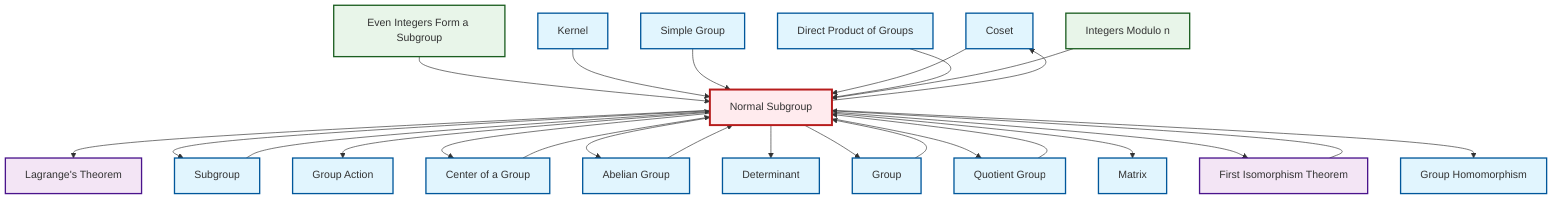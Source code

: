 graph TD
    classDef definition fill:#e1f5fe,stroke:#01579b,stroke-width:2px
    classDef theorem fill:#f3e5f5,stroke:#4a148c,stroke-width:2px
    classDef axiom fill:#fff3e0,stroke:#e65100,stroke-width:2px
    classDef example fill:#e8f5e9,stroke:#1b5e20,stroke-width:2px
    classDef current fill:#ffebee,stroke:#b71c1c,stroke-width:3px
    thm-lagrange["Lagrange's Theorem"]:::theorem
    def-coset["Coset"]:::definition
    def-normal-subgroup["Normal Subgroup"]:::definition
    thm-first-isomorphism["First Isomorphism Theorem"]:::theorem
    def-center-of-group["Center of a Group"]:::definition
    def-quotient-group["Quotient Group"]:::definition
    def-subgroup["Subgroup"]:::definition
    def-homomorphism["Group Homomorphism"]:::definition
    def-kernel["Kernel"]:::definition
    def-group["Group"]:::definition
    def-determinant["Determinant"]:::definition
    def-abelian-group["Abelian Group"]:::definition
    ex-even-integers-subgroup["Even Integers Form a Subgroup"]:::example
    def-direct-product["Direct Product of Groups"]:::definition
    def-simple-group["Simple Group"]:::definition
    def-matrix["Matrix"]:::definition
    def-group-action["Group Action"]:::definition
    ex-quotient-integers-mod-n["Integers Modulo n"]:::example
    def-subgroup --> def-normal-subgroup
    def-normal-subgroup --> thm-lagrange
    ex-even-integers-subgroup --> def-normal-subgroup
    def-normal-subgroup --> def-subgroup
    def-normal-subgroup --> def-group-action
    def-normal-subgroup --> def-center-of-group
    def-quotient-group --> def-normal-subgroup
    def-normal-subgroup --> def-abelian-group
    def-normal-subgroup --> def-determinant
    def-center-of-group --> def-normal-subgroup
    def-kernel --> def-normal-subgroup
    def-normal-subgroup --> def-group
    def-simple-group --> def-normal-subgroup
    def-normal-subgroup --> def-quotient-group
    def-abelian-group --> def-normal-subgroup
    def-normal-subgroup --> def-matrix
    def-normal-subgroup --> thm-first-isomorphism
    def-normal-subgroup --> def-coset
    def-normal-subgroup --> def-homomorphism
    def-group --> def-normal-subgroup
    thm-first-isomorphism --> def-normal-subgroup
    def-coset --> def-normal-subgroup
    def-direct-product --> def-normal-subgroup
    ex-quotient-integers-mod-n --> def-normal-subgroup
    class def-normal-subgroup current